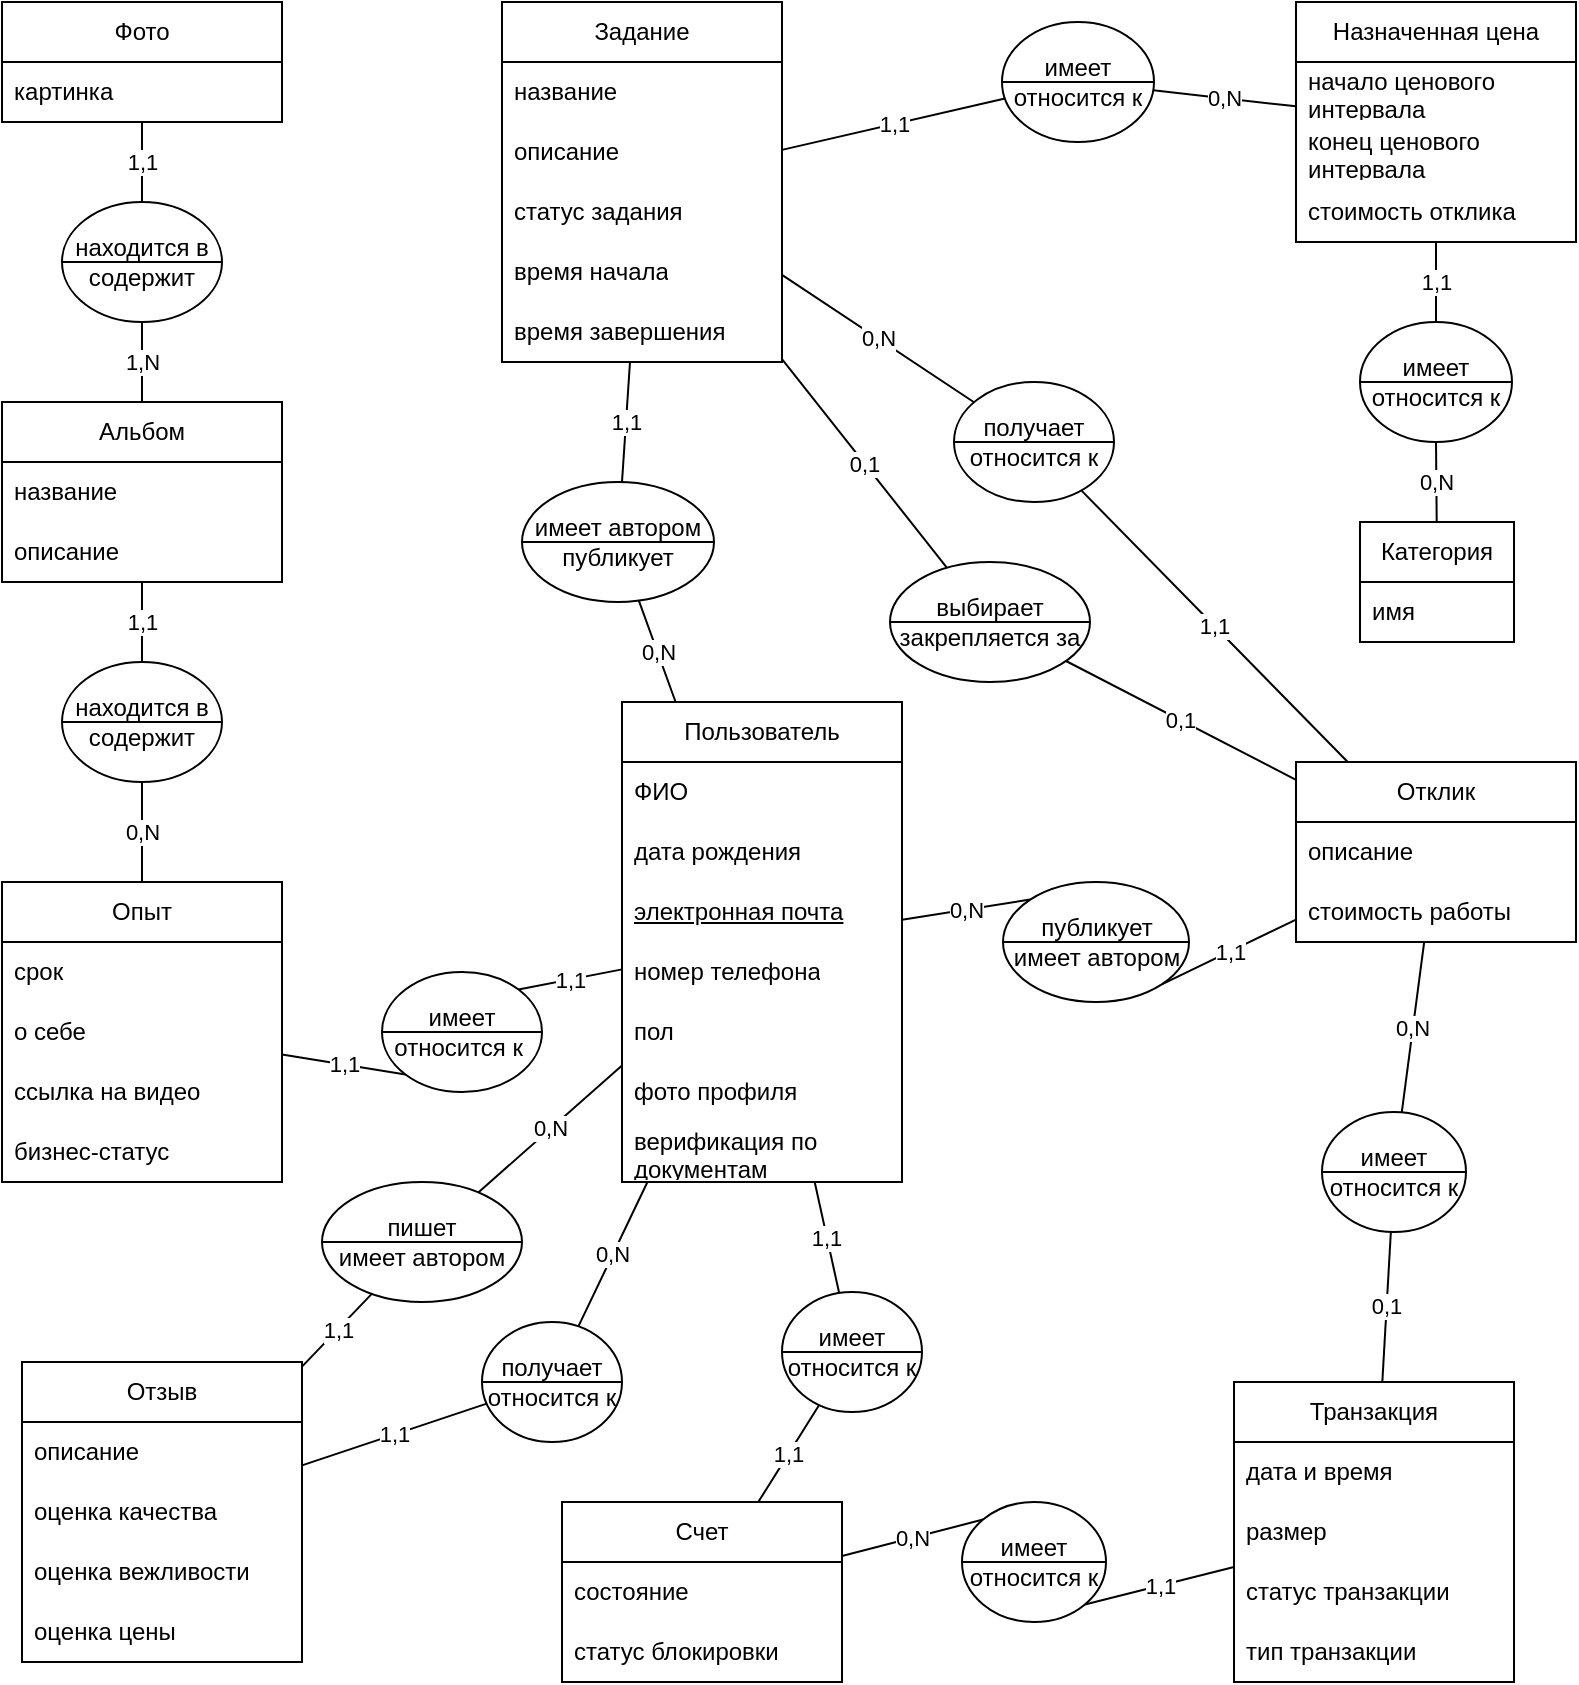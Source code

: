 <mxfile version="21.2.3" type="device">
  <diagram id="C5RBs43oDa-KdzZeNtuy" name="Page-1">
    <mxGraphModel dx="1233" dy="541" grid="1" gridSize="10" guides="1" tooltips="1" connect="0" arrows="1" fold="1" page="1" pageScale="1" pageWidth="827" pageHeight="1169" math="0" shadow="0">
      <root>
        <mxCell id="WIyWlLk6GJQsqaUBKTNV-0" />
        <mxCell id="WIyWlLk6GJQsqaUBKTNV-1" parent="WIyWlLk6GJQsqaUBKTNV-0" />
        <mxCell id="64jbd9yDrLzYxy-O-QYX-3" value="Фото" style="swimlane;fontStyle=0;childLayout=stackLayout;horizontal=1;startSize=30;horizontalStack=0;resizeParent=1;resizeParentMax=0;resizeLast=0;collapsible=1;marginBottom=0;whiteSpace=wrap;html=1;" parent="WIyWlLk6GJQsqaUBKTNV-1" vertex="1">
          <mxGeometry x="40" width="140" height="60" as="geometry" />
        </mxCell>
        <mxCell id="64jbd9yDrLzYxy-O-QYX-4" value="картинка" style="text;strokeColor=none;fillColor=none;align=left;verticalAlign=middle;spacingLeft=4;spacingRight=4;overflow=hidden;points=[[0,0.5],[1,0.5]];portConstraint=eastwest;rotatable=0;whiteSpace=wrap;html=1;" parent="64jbd9yDrLzYxy-O-QYX-3" vertex="1">
          <mxGeometry y="30" width="140" height="30" as="geometry" />
        </mxCell>
        <mxCell id="64jbd9yDrLzYxy-O-QYX-7" value="Альбом" style="swimlane;fontStyle=0;childLayout=stackLayout;horizontal=1;startSize=30;horizontalStack=0;resizeParent=1;resizeParentMax=0;resizeLast=0;collapsible=1;marginBottom=0;whiteSpace=wrap;html=1;" parent="WIyWlLk6GJQsqaUBKTNV-1" vertex="1">
          <mxGeometry x="40" y="200" width="140" height="90" as="geometry" />
        </mxCell>
        <mxCell id="64jbd9yDrLzYxy-O-QYX-8" value="название" style="text;strokeColor=none;fillColor=none;align=left;verticalAlign=middle;spacingLeft=4;spacingRight=4;overflow=hidden;points=[[0,0.5],[1,0.5]];portConstraint=eastwest;rotatable=0;whiteSpace=wrap;html=1;" parent="64jbd9yDrLzYxy-O-QYX-7" vertex="1">
          <mxGeometry y="30" width="140" height="30" as="geometry" />
        </mxCell>
        <mxCell id="64jbd9yDrLzYxy-O-QYX-9" value="описание" style="text;strokeColor=none;fillColor=none;align=left;verticalAlign=middle;spacingLeft=4;spacingRight=4;overflow=hidden;points=[[0,0.5],[1,0.5]];portConstraint=eastwest;rotatable=0;whiteSpace=wrap;html=1;" parent="64jbd9yDrLzYxy-O-QYX-7" vertex="1">
          <mxGeometry y="60" width="140" height="30" as="geometry" />
        </mxCell>
        <mxCell id="64jbd9yDrLzYxy-O-QYX-11" value="Опыт" style="swimlane;fontStyle=0;childLayout=stackLayout;horizontal=1;startSize=30;horizontalStack=0;resizeParent=1;resizeParentMax=0;resizeLast=0;collapsible=1;marginBottom=0;whiteSpace=wrap;html=1;" parent="WIyWlLk6GJQsqaUBKTNV-1" vertex="1">
          <mxGeometry x="40" y="440" width="140" height="150" as="geometry" />
        </mxCell>
        <mxCell id="64jbd9yDrLzYxy-O-QYX-12" value="срок" style="text;strokeColor=none;fillColor=none;align=left;verticalAlign=middle;spacingLeft=4;spacingRight=4;overflow=hidden;points=[[0,0.5],[1,0.5]];portConstraint=eastwest;rotatable=0;whiteSpace=wrap;html=1;" parent="64jbd9yDrLzYxy-O-QYX-11" vertex="1">
          <mxGeometry y="30" width="140" height="30" as="geometry" />
        </mxCell>
        <mxCell id="64jbd9yDrLzYxy-O-QYX-13" value="о себе" style="text;strokeColor=none;fillColor=none;align=left;verticalAlign=middle;spacingLeft=4;spacingRight=4;overflow=hidden;points=[[0,0.5],[1,0.5]];portConstraint=eastwest;rotatable=0;whiteSpace=wrap;html=1;" parent="64jbd9yDrLzYxy-O-QYX-11" vertex="1">
          <mxGeometry y="60" width="140" height="30" as="geometry" />
        </mxCell>
        <mxCell id="64jbd9yDrLzYxy-O-QYX-14" value="ссылка на видео" style="text;strokeColor=none;fillColor=none;align=left;verticalAlign=middle;spacingLeft=4;spacingRight=4;overflow=hidden;points=[[0,0.5],[1,0.5]];portConstraint=eastwest;rotatable=0;whiteSpace=wrap;html=1;" parent="64jbd9yDrLzYxy-O-QYX-11" vertex="1">
          <mxGeometry y="90" width="140" height="30" as="geometry" />
        </mxCell>
        <mxCell id="64jbd9yDrLzYxy-O-QYX-15" value="бизнес-статус" style="text;strokeColor=none;fillColor=none;align=left;verticalAlign=middle;spacingLeft=4;spacingRight=4;overflow=hidden;points=[[0,0.5],[1,0.5]];portConstraint=eastwest;rotatable=0;whiteSpace=wrap;html=1;" parent="64jbd9yDrLzYxy-O-QYX-11" vertex="1">
          <mxGeometry y="120" width="140" height="30" as="geometry" />
        </mxCell>
        <mxCell id="64jbd9yDrLzYxy-O-QYX-16" value="Задание" style="swimlane;fontStyle=0;childLayout=stackLayout;horizontal=1;startSize=30;horizontalStack=0;resizeParent=1;resizeParentMax=0;resizeLast=0;collapsible=1;marginBottom=0;whiteSpace=wrap;html=1;" parent="WIyWlLk6GJQsqaUBKTNV-1" vertex="1">
          <mxGeometry x="290" width="140" height="180" as="geometry" />
        </mxCell>
        <mxCell id="64jbd9yDrLzYxy-O-QYX-17" value="название" style="text;strokeColor=none;fillColor=none;align=left;verticalAlign=middle;spacingLeft=4;spacingRight=4;overflow=hidden;points=[[0,0.5],[1,0.5]];portConstraint=eastwest;rotatable=0;whiteSpace=wrap;html=1;" parent="64jbd9yDrLzYxy-O-QYX-16" vertex="1">
          <mxGeometry y="30" width="140" height="30" as="geometry" />
        </mxCell>
        <mxCell id="64jbd9yDrLzYxy-O-QYX-18" value="описание" style="text;strokeColor=none;fillColor=none;align=left;verticalAlign=middle;spacingLeft=4;spacingRight=4;overflow=hidden;points=[[0,0.5],[1,0.5]];portConstraint=eastwest;rotatable=0;whiteSpace=wrap;html=1;" parent="64jbd9yDrLzYxy-O-QYX-16" vertex="1">
          <mxGeometry y="60" width="140" height="30" as="geometry" />
        </mxCell>
        <mxCell id="64jbd9yDrLzYxy-O-QYX-19" value="статус задания" style="text;strokeColor=none;fillColor=none;align=left;verticalAlign=middle;spacingLeft=4;spacingRight=4;overflow=hidden;points=[[0,0.5],[1,0.5]];portConstraint=eastwest;rotatable=0;whiteSpace=wrap;html=1;" parent="64jbd9yDrLzYxy-O-QYX-16" vertex="1">
          <mxGeometry y="90" width="140" height="30" as="geometry" />
        </mxCell>
        <mxCell id="64jbd9yDrLzYxy-O-QYX-20" value="время начала" style="text;strokeColor=none;fillColor=none;align=left;verticalAlign=middle;spacingLeft=4;spacingRight=4;overflow=hidden;points=[[0,0.5],[1,0.5]];portConstraint=eastwest;rotatable=0;whiteSpace=wrap;html=1;" parent="64jbd9yDrLzYxy-O-QYX-16" vertex="1">
          <mxGeometry y="120" width="140" height="30" as="geometry" />
        </mxCell>
        <mxCell id="64jbd9yDrLzYxy-O-QYX-22" value="время завершения" style="text;strokeColor=none;fillColor=none;align=left;verticalAlign=middle;spacingLeft=4;spacingRight=4;overflow=hidden;points=[[0,0.5],[1,0.5]];portConstraint=eastwest;rotatable=0;whiteSpace=wrap;html=1;" parent="64jbd9yDrLzYxy-O-QYX-16" vertex="1">
          <mxGeometry y="150" width="140" height="30" as="geometry" />
        </mxCell>
        <mxCell id="64jbd9yDrLzYxy-O-QYX-23" value="Пользователь" style="swimlane;fontStyle=0;childLayout=stackLayout;horizontal=1;startSize=30;horizontalStack=0;resizeParent=1;resizeParentMax=0;resizeLast=0;collapsible=1;marginBottom=0;whiteSpace=wrap;html=1;" parent="WIyWlLk6GJQsqaUBKTNV-1" vertex="1">
          <mxGeometry x="350" y="350" width="140" height="240" as="geometry" />
        </mxCell>
        <mxCell id="64jbd9yDrLzYxy-O-QYX-24" value="ФИО" style="text;strokeColor=none;fillColor=none;align=left;verticalAlign=middle;spacingLeft=4;spacingRight=4;overflow=hidden;points=[[0,0.5],[1,0.5]];portConstraint=eastwest;rotatable=0;whiteSpace=wrap;html=1;" parent="64jbd9yDrLzYxy-O-QYX-23" vertex="1">
          <mxGeometry y="30" width="140" height="30" as="geometry" />
        </mxCell>
        <mxCell id="64jbd9yDrLzYxy-O-QYX-25" value="дата рождения" style="text;strokeColor=none;fillColor=none;align=left;verticalAlign=middle;spacingLeft=4;spacingRight=4;overflow=hidden;points=[[0,0.5],[1,0.5]];portConstraint=eastwest;rotatable=0;whiteSpace=wrap;html=1;" parent="64jbd9yDrLzYxy-O-QYX-23" vertex="1">
          <mxGeometry y="60" width="140" height="30" as="geometry" />
        </mxCell>
        <mxCell id="64jbd9yDrLzYxy-O-QYX-26" value="&lt;u&gt;электронная почта&lt;/u&gt;" style="text;strokeColor=none;fillColor=none;align=left;verticalAlign=middle;spacingLeft=4;spacingRight=4;overflow=hidden;points=[[0,0.5],[1,0.5]];portConstraint=eastwest;rotatable=0;whiteSpace=wrap;html=1;" parent="64jbd9yDrLzYxy-O-QYX-23" vertex="1">
          <mxGeometry y="90" width="140" height="30" as="geometry" />
        </mxCell>
        <mxCell id="64jbd9yDrLzYxy-O-QYX-27" value="номер телефона" style="text;strokeColor=none;fillColor=none;align=left;verticalAlign=middle;spacingLeft=4;spacingRight=4;overflow=hidden;points=[[0,0.5],[1,0.5]];portConstraint=eastwest;rotatable=0;whiteSpace=wrap;html=1;" parent="64jbd9yDrLzYxy-O-QYX-23" vertex="1">
          <mxGeometry y="120" width="140" height="30" as="geometry" />
        </mxCell>
        <mxCell id="64jbd9yDrLzYxy-O-QYX-28" value="пол" style="text;strokeColor=none;fillColor=none;align=left;verticalAlign=middle;spacingLeft=4;spacingRight=4;overflow=hidden;points=[[0,0.5],[1,0.5]];portConstraint=eastwest;rotatable=0;whiteSpace=wrap;html=1;" parent="64jbd9yDrLzYxy-O-QYX-23" vertex="1">
          <mxGeometry y="150" width="140" height="30" as="geometry" />
        </mxCell>
        <mxCell id="64jbd9yDrLzYxy-O-QYX-29" value="фото профиля" style="text;strokeColor=none;fillColor=none;align=left;verticalAlign=middle;spacingLeft=4;spacingRight=4;overflow=hidden;points=[[0,0.5],[1,0.5]];portConstraint=eastwest;rotatable=0;whiteSpace=wrap;html=1;" parent="64jbd9yDrLzYxy-O-QYX-23" vertex="1">
          <mxGeometry y="180" width="140" height="30" as="geometry" />
        </mxCell>
        <mxCell id="64jbd9yDrLzYxy-O-QYX-30" value="верификация по документам" style="text;strokeColor=none;fillColor=none;align=left;verticalAlign=middle;spacingLeft=4;spacingRight=4;overflow=hidden;points=[[0,0.5],[1,0.5]];portConstraint=eastwest;rotatable=0;whiteSpace=wrap;html=1;" parent="64jbd9yDrLzYxy-O-QYX-23" vertex="1">
          <mxGeometry y="210" width="140" height="30" as="geometry" />
        </mxCell>
        <mxCell id="64jbd9yDrLzYxy-O-QYX-31" value="Счет" style="swimlane;fontStyle=0;childLayout=stackLayout;horizontal=1;startSize=30;horizontalStack=0;resizeParent=1;resizeParentMax=0;resizeLast=0;collapsible=1;marginBottom=0;whiteSpace=wrap;html=1;" parent="WIyWlLk6GJQsqaUBKTNV-1" vertex="1">
          <mxGeometry x="320" y="750" width="140" height="90" as="geometry" />
        </mxCell>
        <mxCell id="64jbd9yDrLzYxy-O-QYX-32" value="состояние" style="text;strokeColor=none;fillColor=none;align=left;verticalAlign=middle;spacingLeft=4;spacingRight=4;overflow=hidden;points=[[0,0.5],[1,0.5]];portConstraint=eastwest;rotatable=0;whiteSpace=wrap;html=1;" parent="64jbd9yDrLzYxy-O-QYX-31" vertex="1">
          <mxGeometry y="30" width="140" height="30" as="geometry" />
        </mxCell>
        <mxCell id="64jbd9yDrLzYxy-O-QYX-33" value="статус блокировки" style="text;strokeColor=none;fillColor=none;align=left;verticalAlign=middle;spacingLeft=4;spacingRight=4;overflow=hidden;points=[[0,0.5],[1,0.5]];portConstraint=eastwest;rotatable=0;whiteSpace=wrap;html=1;" parent="64jbd9yDrLzYxy-O-QYX-31" vertex="1">
          <mxGeometry y="60" width="140" height="30" as="geometry" />
        </mxCell>
        <mxCell id="64jbd9yDrLzYxy-O-QYX-34" value="Транзакция" style="swimlane;fontStyle=0;childLayout=stackLayout;horizontal=1;startSize=30;horizontalStack=0;resizeParent=1;resizeParentMax=0;resizeLast=0;collapsible=1;marginBottom=0;whiteSpace=wrap;html=1;" parent="WIyWlLk6GJQsqaUBKTNV-1" vertex="1">
          <mxGeometry x="656" y="690" width="140" height="150" as="geometry" />
        </mxCell>
        <mxCell id="64jbd9yDrLzYxy-O-QYX-35" value="дата и время" style="text;strokeColor=none;fillColor=none;align=left;verticalAlign=middle;spacingLeft=4;spacingRight=4;overflow=hidden;points=[[0,0.5],[1,0.5]];portConstraint=eastwest;rotatable=0;whiteSpace=wrap;html=1;" parent="64jbd9yDrLzYxy-O-QYX-34" vertex="1">
          <mxGeometry y="30" width="140" height="30" as="geometry" />
        </mxCell>
        <mxCell id="64jbd9yDrLzYxy-O-QYX-37" value="размер" style="text;strokeColor=none;fillColor=none;align=left;verticalAlign=middle;spacingLeft=4;spacingRight=4;overflow=hidden;points=[[0,0.5],[1,0.5]];portConstraint=eastwest;rotatable=0;whiteSpace=wrap;html=1;" parent="64jbd9yDrLzYxy-O-QYX-34" vertex="1">
          <mxGeometry y="60" width="140" height="30" as="geometry" />
        </mxCell>
        <mxCell id="64jbd9yDrLzYxy-O-QYX-36" value="статус транзакции" style="text;strokeColor=none;fillColor=none;align=left;verticalAlign=middle;spacingLeft=4;spacingRight=4;overflow=hidden;points=[[0,0.5],[1,0.5]];portConstraint=eastwest;rotatable=0;whiteSpace=wrap;html=1;" parent="64jbd9yDrLzYxy-O-QYX-34" vertex="1">
          <mxGeometry y="90" width="140" height="30" as="geometry" />
        </mxCell>
        <mxCell id="64jbd9yDrLzYxy-O-QYX-38" value="тип транзакции" style="text;strokeColor=none;fillColor=none;align=left;verticalAlign=middle;spacingLeft=4;spacingRight=4;overflow=hidden;points=[[0,0.5],[1,0.5]];portConstraint=eastwest;rotatable=0;whiteSpace=wrap;html=1;" parent="64jbd9yDrLzYxy-O-QYX-34" vertex="1">
          <mxGeometry y="120" width="140" height="30" as="geometry" />
        </mxCell>
        <mxCell id="64jbd9yDrLzYxy-O-QYX-39" value="Отклик" style="swimlane;fontStyle=0;childLayout=stackLayout;horizontal=1;startSize=30;horizontalStack=0;resizeParent=1;resizeParentMax=0;resizeLast=0;collapsible=1;marginBottom=0;whiteSpace=wrap;html=1;" parent="WIyWlLk6GJQsqaUBKTNV-1" vertex="1">
          <mxGeometry x="687" y="380" width="140" height="90" as="geometry" />
        </mxCell>
        <mxCell id="64jbd9yDrLzYxy-O-QYX-40" value="описание" style="text;strokeColor=none;fillColor=none;align=left;verticalAlign=middle;spacingLeft=4;spacingRight=4;overflow=hidden;points=[[0,0.5],[1,0.5]];portConstraint=eastwest;rotatable=0;whiteSpace=wrap;html=1;" parent="64jbd9yDrLzYxy-O-QYX-39" vertex="1">
          <mxGeometry y="30" width="140" height="30" as="geometry" />
        </mxCell>
        <mxCell id="64jbd9yDrLzYxy-O-QYX-41" value="стоимость работы" style="text;strokeColor=none;fillColor=none;align=left;verticalAlign=middle;spacingLeft=4;spacingRight=4;overflow=hidden;points=[[0,0.5],[1,0.5]];portConstraint=eastwest;rotatable=0;whiteSpace=wrap;html=1;" parent="64jbd9yDrLzYxy-O-QYX-39" vertex="1">
          <mxGeometry y="60" width="140" height="30" as="geometry" />
        </mxCell>
        <mxCell id="64jbd9yDrLzYxy-O-QYX-47" value="Назначенная цена" style="swimlane;fontStyle=0;childLayout=stackLayout;horizontal=1;startSize=30;horizontalStack=0;resizeParent=1;resizeParentMax=0;resizeLast=0;collapsible=1;marginBottom=0;whiteSpace=wrap;html=1;" parent="WIyWlLk6GJQsqaUBKTNV-1" vertex="1">
          <mxGeometry x="687" width="140" height="120" as="geometry" />
        </mxCell>
        <mxCell id="64jbd9yDrLzYxy-O-QYX-48" value="начало ценового интервала" style="text;strokeColor=none;fillColor=none;align=left;verticalAlign=middle;spacingLeft=4;spacingRight=4;overflow=hidden;points=[[0,0.5],[1,0.5]];portConstraint=eastwest;rotatable=0;whiteSpace=wrap;html=1;" parent="64jbd9yDrLzYxy-O-QYX-47" vertex="1">
          <mxGeometry y="30" width="140" height="30" as="geometry" />
        </mxCell>
        <mxCell id="64jbd9yDrLzYxy-O-QYX-50" value="конец ценового интервала" style="text;strokeColor=none;fillColor=none;align=left;verticalAlign=middle;spacingLeft=4;spacingRight=4;overflow=hidden;points=[[0,0.5],[1,0.5]];portConstraint=eastwest;rotatable=0;whiteSpace=wrap;html=1;" parent="64jbd9yDrLzYxy-O-QYX-47" vertex="1">
          <mxGeometry y="60" width="140" height="30" as="geometry" />
        </mxCell>
        <mxCell id="64jbd9yDrLzYxy-O-QYX-49" value="стоимость отклика" style="text;strokeColor=none;fillColor=none;align=left;verticalAlign=middle;spacingLeft=4;spacingRight=4;overflow=hidden;points=[[0,0.5],[1,0.5]];portConstraint=eastwest;rotatable=0;whiteSpace=wrap;html=1;" parent="64jbd9yDrLzYxy-O-QYX-47" vertex="1">
          <mxGeometry y="90" width="140" height="30" as="geometry" />
        </mxCell>
        <mxCell id="64jbd9yDrLzYxy-O-QYX-51" value="Отзыв" style="swimlane;fontStyle=0;childLayout=stackLayout;horizontal=1;startSize=30;horizontalStack=0;resizeParent=1;resizeParentMax=0;resizeLast=0;collapsible=1;marginBottom=0;whiteSpace=wrap;html=1;" parent="WIyWlLk6GJQsqaUBKTNV-1" vertex="1">
          <mxGeometry x="50" y="680" width="140" height="150" as="geometry" />
        </mxCell>
        <mxCell id="64jbd9yDrLzYxy-O-QYX-52" value="описание" style="text;strokeColor=none;fillColor=none;align=left;verticalAlign=middle;spacingLeft=4;spacingRight=4;overflow=hidden;points=[[0,0.5],[1,0.5]];portConstraint=eastwest;rotatable=0;whiteSpace=wrap;html=1;" parent="64jbd9yDrLzYxy-O-QYX-51" vertex="1">
          <mxGeometry y="30" width="140" height="30" as="geometry" />
        </mxCell>
        <mxCell id="64jbd9yDrLzYxy-O-QYX-53" value="оценка качества" style="text;strokeColor=none;fillColor=none;align=left;verticalAlign=middle;spacingLeft=4;spacingRight=4;overflow=hidden;points=[[0,0.5],[1,0.5]];portConstraint=eastwest;rotatable=0;whiteSpace=wrap;html=1;" parent="64jbd9yDrLzYxy-O-QYX-51" vertex="1">
          <mxGeometry y="60" width="140" height="30" as="geometry" />
        </mxCell>
        <mxCell id="64jbd9yDrLzYxy-O-QYX-58" value="оценка вежливости" style="text;strokeColor=none;fillColor=none;align=left;verticalAlign=middle;spacingLeft=4;spacingRight=4;overflow=hidden;points=[[0,0.5],[1,0.5]];portConstraint=eastwest;rotatable=0;whiteSpace=wrap;html=1;" parent="64jbd9yDrLzYxy-O-QYX-51" vertex="1">
          <mxGeometry y="90" width="140" height="30" as="geometry" />
        </mxCell>
        <mxCell id="64jbd9yDrLzYxy-O-QYX-57" value="оценка цены" style="text;strokeColor=none;fillColor=none;align=left;verticalAlign=middle;spacingLeft=4;spacingRight=4;overflow=hidden;points=[[0,0.5],[1,0.5]];portConstraint=eastwest;rotatable=0;whiteSpace=wrap;html=1;" parent="64jbd9yDrLzYxy-O-QYX-51" vertex="1">
          <mxGeometry y="120" width="140" height="30" as="geometry" />
        </mxCell>
        <mxCell id="64jbd9yDrLzYxy-O-QYX-60" value="1,1" style="edgeStyle=orthogonalEdgeStyle;rounded=0;orthogonalLoop=1;jettySize=auto;html=1;strokeColor=default;endArrow=none;endFill=0;" parent="WIyWlLk6GJQsqaUBKTNV-1" source="64jbd9yDrLzYxy-O-QYX-59" target="64jbd9yDrLzYxy-O-QYX-3" edge="1">
          <mxGeometry relative="1" as="geometry" />
        </mxCell>
        <mxCell id="64jbd9yDrLzYxy-O-QYX-61" value="1,N" style="edgeStyle=orthogonalEdgeStyle;rounded=0;orthogonalLoop=1;jettySize=auto;html=1;endArrow=none;endFill=0;" parent="WIyWlLk6GJQsqaUBKTNV-1" source="64jbd9yDrLzYxy-O-QYX-59" target="64jbd9yDrLzYxy-O-QYX-7" edge="1">
          <mxGeometry relative="1" as="geometry" />
        </mxCell>
        <mxCell id="64jbd9yDrLzYxy-O-QYX-59" value="находится в&lt;br&gt;содержит" style="shape=lineEllipse;perimeter=ellipsePerimeter;whiteSpace=wrap;html=1;backgroundOutline=1;" parent="WIyWlLk6GJQsqaUBKTNV-1" vertex="1">
          <mxGeometry x="70" y="100" width="80" height="60" as="geometry" />
        </mxCell>
        <mxCell id="64jbd9yDrLzYxy-O-QYX-68" value="1,1" style="edgeStyle=orthogonalEdgeStyle;rounded=0;orthogonalLoop=1;jettySize=auto;html=1;endArrow=none;endFill=0;" parent="WIyWlLk6GJQsqaUBKTNV-1" source="64jbd9yDrLzYxy-O-QYX-66" target="64jbd9yDrLzYxy-O-QYX-7" edge="1">
          <mxGeometry relative="1" as="geometry" />
        </mxCell>
        <mxCell id="64jbd9yDrLzYxy-O-QYX-69" value="0,N" style="edgeStyle=orthogonalEdgeStyle;rounded=0;orthogonalLoop=1;jettySize=auto;html=1;endArrow=none;endFill=0;" parent="WIyWlLk6GJQsqaUBKTNV-1" source="64jbd9yDrLzYxy-O-QYX-66" target="64jbd9yDrLzYxy-O-QYX-11" edge="1">
          <mxGeometry relative="1" as="geometry" />
        </mxCell>
        <mxCell id="64jbd9yDrLzYxy-O-QYX-66" value="находится в&lt;br&gt;содержит" style="shape=lineEllipse;perimeter=ellipsePerimeter;whiteSpace=wrap;html=1;backgroundOutline=1;" parent="WIyWlLk6GJQsqaUBKTNV-1" vertex="1">
          <mxGeometry x="70" y="330" width="80" height="60" as="geometry" />
        </mxCell>
        <mxCell id="64jbd9yDrLzYxy-O-QYX-74" value="1,1" style="rounded=0;orthogonalLoop=1;jettySize=auto;html=1;exitX=0;exitY=1;exitDx=0;exitDy=0;endArrow=none;endFill=0;" parent="WIyWlLk6GJQsqaUBKTNV-1" source="64jbd9yDrLzYxy-O-QYX-72" target="64jbd9yDrLzYxy-O-QYX-11" edge="1">
          <mxGeometry relative="1" as="geometry" />
        </mxCell>
        <mxCell id="64jbd9yDrLzYxy-O-QYX-75" value="1,1" style="rounded=0;orthogonalLoop=1;jettySize=auto;html=1;exitX=1;exitY=0;exitDx=0;exitDy=0;endArrow=none;endFill=0;" parent="WIyWlLk6GJQsqaUBKTNV-1" source="64jbd9yDrLzYxy-O-QYX-72" target="64jbd9yDrLzYxy-O-QYX-23" edge="1">
          <mxGeometry relative="1" as="geometry" />
        </mxCell>
        <mxCell id="64jbd9yDrLzYxy-O-QYX-72" value="имеет&lt;br&gt;относится к&amp;nbsp;" style="shape=lineEllipse;perimeter=ellipsePerimeter;whiteSpace=wrap;html=1;backgroundOutline=1;" parent="WIyWlLk6GJQsqaUBKTNV-1" vertex="1">
          <mxGeometry x="230" y="485" width="80" height="60" as="geometry" />
        </mxCell>
        <mxCell id="64jbd9yDrLzYxy-O-QYX-80" value="1,1" style="rounded=0;orthogonalLoop=1;jettySize=auto;html=1;endArrow=none;endFill=0;" parent="WIyWlLk6GJQsqaUBKTNV-1" source="64jbd9yDrLzYxy-O-QYX-79" target="64jbd9yDrLzYxy-O-QYX-51" edge="1">
          <mxGeometry relative="1" as="geometry" />
        </mxCell>
        <mxCell id="64jbd9yDrLzYxy-O-QYX-81" value="0,N" style="rounded=0;orthogonalLoop=1;jettySize=auto;html=1;endArrow=none;endFill=0;" parent="WIyWlLk6GJQsqaUBKTNV-1" source="64jbd9yDrLzYxy-O-QYX-79" target="64jbd9yDrLzYxy-O-QYX-23" edge="1">
          <mxGeometry relative="1" as="geometry" />
        </mxCell>
        <mxCell id="64jbd9yDrLzYxy-O-QYX-79" value="получает&lt;br&gt;относится к" style="shape=lineEllipse;perimeter=ellipsePerimeter;whiteSpace=wrap;html=1;backgroundOutline=1;" parent="WIyWlLk6GJQsqaUBKTNV-1" vertex="1">
          <mxGeometry x="280" y="660" width="70" height="60" as="geometry" />
        </mxCell>
        <mxCell id="64jbd9yDrLzYxy-O-QYX-86" value="0,N" style="rounded=0;orthogonalLoop=1;jettySize=auto;html=1;endArrow=none;endFill=0;" parent="WIyWlLk6GJQsqaUBKTNV-1" source="64jbd9yDrLzYxy-O-QYX-84" target="64jbd9yDrLzYxy-O-QYX-23" edge="1">
          <mxGeometry relative="1" as="geometry" />
        </mxCell>
        <mxCell id="64jbd9yDrLzYxy-O-QYX-87" value="1,1" style="rounded=0;orthogonalLoop=1;jettySize=auto;html=1;endArrow=none;endFill=0;" parent="WIyWlLk6GJQsqaUBKTNV-1" source="64jbd9yDrLzYxy-O-QYX-84" target="64jbd9yDrLzYxy-O-QYX-51" edge="1">
          <mxGeometry relative="1" as="geometry" />
        </mxCell>
        <mxCell id="64jbd9yDrLzYxy-O-QYX-84" value="пишет&lt;br&gt;имеет автором" style="shape=lineEllipse;perimeter=ellipsePerimeter;whiteSpace=wrap;html=1;backgroundOutline=1;" parent="WIyWlLk6GJQsqaUBKTNV-1" vertex="1">
          <mxGeometry x="200" y="590" width="100" height="60" as="geometry" />
        </mxCell>
        <mxCell id="64jbd9yDrLzYxy-O-QYX-91" value="1,1" style="rounded=0;orthogonalLoop=1;jettySize=auto;html=1;endArrow=none;endFill=0;" parent="WIyWlLk6GJQsqaUBKTNV-1" source="64jbd9yDrLzYxy-O-QYX-90" target="64jbd9yDrLzYxy-O-QYX-16" edge="1">
          <mxGeometry relative="1" as="geometry" />
        </mxCell>
        <mxCell id="64jbd9yDrLzYxy-O-QYX-92" value="0,N" style="rounded=0;orthogonalLoop=1;jettySize=auto;html=1;endArrow=none;endFill=0;" parent="WIyWlLk6GJQsqaUBKTNV-1" source="64jbd9yDrLzYxy-O-QYX-90" target="64jbd9yDrLzYxy-O-QYX-23" edge="1">
          <mxGeometry relative="1" as="geometry" />
        </mxCell>
        <mxCell id="64jbd9yDrLzYxy-O-QYX-90" value="имеет автором&lt;br&gt;публикует" style="shape=lineEllipse;perimeter=ellipsePerimeter;whiteSpace=wrap;html=1;backgroundOutline=1;" parent="WIyWlLk6GJQsqaUBKTNV-1" vertex="1">
          <mxGeometry x="300" y="240" width="96" height="60" as="geometry" />
        </mxCell>
        <mxCell id="64jbd9yDrLzYxy-O-QYX-96" value="1,1" style="rounded=0;orthogonalLoop=1;jettySize=auto;html=1;endArrow=none;endFill=0;" parent="WIyWlLk6GJQsqaUBKTNV-1" source="64jbd9yDrLzYxy-O-QYX-95" target="64jbd9yDrLzYxy-O-QYX-16" edge="1">
          <mxGeometry relative="1" as="geometry" />
        </mxCell>
        <mxCell id="64jbd9yDrLzYxy-O-QYX-97" value="0,N" style="rounded=0;orthogonalLoop=1;jettySize=auto;html=1;endArrow=none;endFill=0;" parent="WIyWlLk6GJQsqaUBKTNV-1" source="64jbd9yDrLzYxy-O-QYX-95" target="64jbd9yDrLzYxy-O-QYX-47" edge="1">
          <mxGeometry relative="1" as="geometry" />
        </mxCell>
        <mxCell id="64jbd9yDrLzYxy-O-QYX-95" value="имеет &lt;br&gt;относится к" style="shape=lineEllipse;perimeter=ellipsePerimeter;whiteSpace=wrap;html=1;backgroundOutline=1;" parent="WIyWlLk6GJQsqaUBKTNV-1" vertex="1">
          <mxGeometry x="540" y="10" width="76" height="60" as="geometry" />
        </mxCell>
        <mxCell id="64jbd9yDrLzYxy-O-QYX-106" value="0,N" style="rounded=0;orthogonalLoop=1;jettySize=auto;html=1;endArrow=none;endFill=0;" parent="WIyWlLk6GJQsqaUBKTNV-1" source="64jbd9yDrLzYxy-O-QYX-105" target="64jbd9yDrLzYxy-O-QYX-16" edge="1">
          <mxGeometry relative="1" as="geometry" />
        </mxCell>
        <mxCell id="64jbd9yDrLzYxy-O-QYX-107" value="1,1" style="rounded=0;orthogonalLoop=1;jettySize=auto;html=1;endArrow=none;endFill=0;" parent="WIyWlLk6GJQsqaUBKTNV-1" source="64jbd9yDrLzYxy-O-QYX-105" target="64jbd9yDrLzYxy-O-QYX-39" edge="1">
          <mxGeometry relative="1" as="geometry" />
        </mxCell>
        <mxCell id="64jbd9yDrLzYxy-O-QYX-105" value="получает&lt;br&gt;относится к" style="shape=lineEllipse;perimeter=ellipsePerimeter;whiteSpace=wrap;html=1;backgroundOutline=1;" parent="WIyWlLk6GJQsqaUBKTNV-1" vertex="1">
          <mxGeometry x="516" y="190" width="80" height="60" as="geometry" />
        </mxCell>
        <mxCell id="64jbd9yDrLzYxy-O-QYX-111" value="1,1" style="rounded=0;orthogonalLoop=1;jettySize=auto;html=1;exitX=1;exitY=1;exitDx=0;exitDy=0;endArrow=none;endFill=0;" parent="WIyWlLk6GJQsqaUBKTNV-1" source="64jbd9yDrLzYxy-O-QYX-110" target="64jbd9yDrLzYxy-O-QYX-39" edge="1">
          <mxGeometry relative="1" as="geometry" />
        </mxCell>
        <mxCell id="64jbd9yDrLzYxy-O-QYX-112" value="0,N" style="rounded=0;orthogonalLoop=1;jettySize=auto;html=1;exitX=0;exitY=0;exitDx=0;exitDy=0;endArrow=none;endFill=0;" parent="WIyWlLk6GJQsqaUBKTNV-1" source="64jbd9yDrLzYxy-O-QYX-110" target="64jbd9yDrLzYxy-O-QYX-23" edge="1">
          <mxGeometry relative="1" as="geometry" />
        </mxCell>
        <mxCell id="64jbd9yDrLzYxy-O-QYX-110" value="публикует&lt;br&gt;имеет автором" style="shape=lineEllipse;perimeter=ellipsePerimeter;whiteSpace=wrap;html=1;backgroundOutline=1;" parent="WIyWlLk6GJQsqaUBKTNV-1" vertex="1">
          <mxGeometry x="540.5" y="440" width="93" height="60" as="geometry" />
        </mxCell>
        <mxCell id="64jbd9yDrLzYxy-O-QYX-117" value="0,1" style="rounded=0;orthogonalLoop=1;jettySize=auto;html=1;endArrow=none;endFill=0;" parent="WIyWlLk6GJQsqaUBKTNV-1" source="64jbd9yDrLzYxy-O-QYX-115" target="64jbd9yDrLzYxy-O-QYX-39" edge="1">
          <mxGeometry relative="1" as="geometry" />
        </mxCell>
        <mxCell id="64jbd9yDrLzYxy-O-QYX-118" value="0,1" style="rounded=0;orthogonalLoop=1;jettySize=auto;html=1;endArrow=none;endFill=0;" parent="WIyWlLk6GJQsqaUBKTNV-1" source="64jbd9yDrLzYxy-O-QYX-115" target="64jbd9yDrLzYxy-O-QYX-16" edge="1">
          <mxGeometry relative="1" as="geometry" />
        </mxCell>
        <mxCell id="64jbd9yDrLzYxy-O-QYX-115" value="выбирает&lt;br&gt;закрепляется за" style="shape=lineEllipse;perimeter=ellipsePerimeter;whiteSpace=wrap;html=1;backgroundOutline=1;" parent="WIyWlLk6GJQsqaUBKTNV-1" vertex="1">
          <mxGeometry x="484" y="280" width="100" height="60" as="geometry" />
        </mxCell>
        <mxCell id="64jbd9yDrLzYxy-O-QYX-122" value="1,1" style="rounded=0;orthogonalLoop=1;jettySize=auto;html=1;endArrow=none;endFill=0;" parent="WIyWlLk6GJQsqaUBKTNV-1" source="64jbd9yDrLzYxy-O-QYX-121" target="64jbd9yDrLzYxy-O-QYX-23" edge="1">
          <mxGeometry relative="1" as="geometry" />
        </mxCell>
        <mxCell id="64jbd9yDrLzYxy-O-QYX-123" value="1,1" style="rounded=0;orthogonalLoop=1;jettySize=auto;html=1;endArrow=none;endFill=0;" parent="WIyWlLk6GJQsqaUBKTNV-1" source="64jbd9yDrLzYxy-O-QYX-121" target="64jbd9yDrLzYxy-O-QYX-31" edge="1">
          <mxGeometry relative="1" as="geometry" />
        </mxCell>
        <mxCell id="64jbd9yDrLzYxy-O-QYX-121" value="имеет&lt;br&gt;относится к" style="shape=lineEllipse;perimeter=ellipsePerimeter;whiteSpace=wrap;html=1;backgroundOutline=1;" parent="WIyWlLk6GJQsqaUBKTNV-1" vertex="1">
          <mxGeometry x="430" y="645" width="70" height="60" as="geometry" />
        </mxCell>
        <mxCell id="64jbd9yDrLzYxy-O-QYX-129" value="1,1" style="rounded=0;orthogonalLoop=1;jettySize=auto;html=1;exitX=1;exitY=1;exitDx=0;exitDy=0;endArrow=none;endFill=0;" parent="WIyWlLk6GJQsqaUBKTNV-1" source="64jbd9yDrLzYxy-O-QYX-127" target="64jbd9yDrLzYxy-O-QYX-34" edge="1">
          <mxGeometry relative="1" as="geometry" />
        </mxCell>
        <mxCell id="64jbd9yDrLzYxy-O-QYX-130" value="0,N" style="rounded=0;orthogonalLoop=1;jettySize=auto;html=1;exitX=0;exitY=0;exitDx=0;exitDy=0;endArrow=none;endFill=0;" parent="WIyWlLk6GJQsqaUBKTNV-1" source="64jbd9yDrLzYxy-O-QYX-127" target="64jbd9yDrLzYxy-O-QYX-31" edge="1">
          <mxGeometry relative="1" as="geometry" />
        </mxCell>
        <mxCell id="64jbd9yDrLzYxy-O-QYX-127" value="имеет&lt;br&gt;относится к" style="shape=lineEllipse;perimeter=ellipsePerimeter;whiteSpace=wrap;html=1;backgroundOutline=1;" parent="WIyWlLk6GJQsqaUBKTNV-1" vertex="1">
          <mxGeometry x="520" y="750" width="72" height="60" as="geometry" />
        </mxCell>
        <mxCell id="64jbd9yDrLzYxy-O-QYX-132" value="0,N" style="rounded=0;orthogonalLoop=1;jettySize=auto;html=1;endArrow=none;endFill=0;" parent="WIyWlLk6GJQsqaUBKTNV-1" source="64jbd9yDrLzYxy-O-QYX-131" target="64jbd9yDrLzYxy-O-QYX-39" edge="1">
          <mxGeometry relative="1" as="geometry" />
        </mxCell>
        <mxCell id="64jbd9yDrLzYxy-O-QYX-133" value="0,1" style="rounded=0;orthogonalLoop=1;jettySize=auto;html=1;endArrow=none;endFill=0;" parent="WIyWlLk6GJQsqaUBKTNV-1" source="64jbd9yDrLzYxy-O-QYX-131" target="64jbd9yDrLzYxy-O-QYX-34" edge="1">
          <mxGeometry relative="1" as="geometry" />
        </mxCell>
        <mxCell id="64jbd9yDrLzYxy-O-QYX-131" value="имеет&lt;br&gt;относится к" style="shape=lineEllipse;perimeter=ellipsePerimeter;whiteSpace=wrap;html=1;backgroundOutline=1;" parent="WIyWlLk6GJQsqaUBKTNV-1" vertex="1">
          <mxGeometry x="700" y="555" width="72" height="60" as="geometry" />
        </mxCell>
        <mxCell id="Pms3NbQpWudpLhFZznSn-0" value="Категория" style="swimlane;fontStyle=0;childLayout=stackLayout;horizontal=1;startSize=30;horizontalStack=0;resizeParent=1;resizeParentMax=0;resizeLast=0;collapsible=1;marginBottom=0;whiteSpace=wrap;html=1;" parent="WIyWlLk6GJQsqaUBKTNV-1" vertex="1">
          <mxGeometry x="719" y="260" width="77" height="60" as="geometry" />
        </mxCell>
        <mxCell id="Pms3NbQpWudpLhFZznSn-1" value="имя" style="text;strokeColor=none;fillColor=none;align=left;verticalAlign=middle;spacingLeft=4;spacingRight=4;overflow=hidden;points=[[0,0.5],[1,0.5]];portConstraint=eastwest;rotatable=0;whiteSpace=wrap;html=1;" parent="Pms3NbQpWudpLhFZznSn-0" vertex="1">
          <mxGeometry y="30" width="77" height="30" as="geometry" />
        </mxCell>
        <mxCell id="Pms3NbQpWudpLhFZznSn-5" value="1,1" style="rounded=0;orthogonalLoop=1;jettySize=auto;html=1;endArrow=none;endFill=0;" parent="WIyWlLk6GJQsqaUBKTNV-1" source="Pms3NbQpWudpLhFZznSn-4" target="64jbd9yDrLzYxy-O-QYX-47" edge="1">
          <mxGeometry relative="1" as="geometry" />
        </mxCell>
        <mxCell id="Pms3NbQpWudpLhFZznSn-6" value="0,N" style="rounded=0;orthogonalLoop=1;jettySize=auto;html=1;endArrow=none;endFill=0;" parent="WIyWlLk6GJQsqaUBKTNV-1" source="Pms3NbQpWudpLhFZznSn-4" target="Pms3NbQpWudpLhFZznSn-0" edge="1">
          <mxGeometry relative="1" as="geometry" />
        </mxCell>
        <mxCell id="Pms3NbQpWudpLhFZznSn-4" value="имеет &lt;br&gt;относится к" style="shape=lineEllipse;perimeter=ellipsePerimeter;whiteSpace=wrap;html=1;backgroundOutline=1;" parent="WIyWlLk6GJQsqaUBKTNV-1" vertex="1">
          <mxGeometry x="719" y="160" width="76" height="60" as="geometry" />
        </mxCell>
      </root>
    </mxGraphModel>
  </diagram>
</mxfile>
